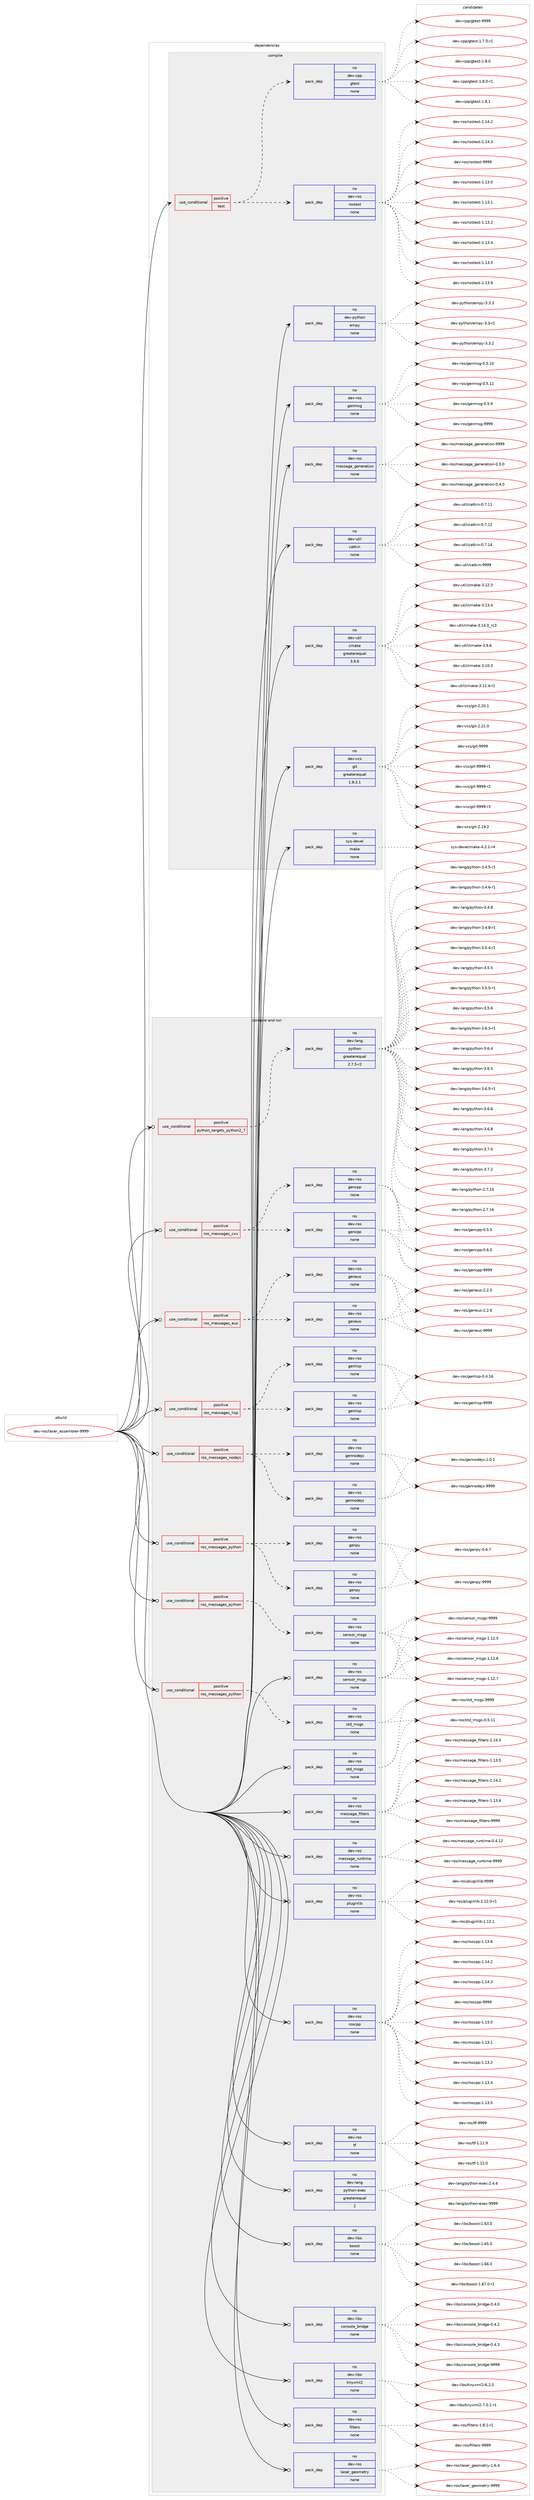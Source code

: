 digraph prolog {

# *************
# Graph options
# *************

newrank=true;
concentrate=true;
compound=true;
graph [rankdir=LR,fontname=Helvetica,fontsize=10,ranksep=1.5];#, ranksep=2.5, nodesep=0.2];
edge  [arrowhead=vee];
node  [fontname=Helvetica,fontsize=10];

# **********
# The ebuild
# **********

subgraph cluster_leftcol {
color=gray;
rank=same;
label=<<i>ebuild</i>>;
id [label="dev-ros/laser_assembler-9999", color=red, width=4, href="../dev-ros/laser_assembler-9999.svg"];
}

# ****************
# The dependencies
# ****************

subgraph cluster_midcol {
color=gray;
label=<<i>dependencies</i>>;
subgraph cluster_compile {
fillcolor="#eeeeee";
style=filled;
label=<<i>compile</i>>;
subgraph cond388869 {
dependency1458737 [label=<<TABLE BORDER="0" CELLBORDER="1" CELLSPACING="0" CELLPADDING="4"><TR><TD ROWSPAN="3" CELLPADDING="10">use_conditional</TD></TR><TR><TD>positive</TD></TR><TR><TD>test</TD></TR></TABLE>>, shape=none, color=red];
subgraph pack1046478 {
dependency1458738 [label=<<TABLE BORDER="0" CELLBORDER="1" CELLSPACING="0" CELLPADDING="4" WIDTH="220"><TR><TD ROWSPAN="6" CELLPADDING="30">pack_dep</TD></TR><TR><TD WIDTH="110">no</TD></TR><TR><TD>dev-ros</TD></TR><TR><TD>rostest</TD></TR><TR><TD>none</TD></TR><TR><TD></TD></TR></TABLE>>, shape=none, color=blue];
}
dependency1458737:e -> dependency1458738:w [weight=20,style="dashed",arrowhead="vee"];
subgraph pack1046479 {
dependency1458739 [label=<<TABLE BORDER="0" CELLBORDER="1" CELLSPACING="0" CELLPADDING="4" WIDTH="220"><TR><TD ROWSPAN="6" CELLPADDING="30">pack_dep</TD></TR><TR><TD WIDTH="110">no</TD></TR><TR><TD>dev-cpp</TD></TR><TR><TD>gtest</TD></TR><TR><TD>none</TD></TR><TR><TD></TD></TR></TABLE>>, shape=none, color=blue];
}
dependency1458737:e -> dependency1458739:w [weight=20,style="dashed",arrowhead="vee"];
}
id:e -> dependency1458737:w [weight=20,style="solid",arrowhead="vee"];
subgraph pack1046480 {
dependency1458740 [label=<<TABLE BORDER="0" CELLBORDER="1" CELLSPACING="0" CELLPADDING="4" WIDTH="220"><TR><TD ROWSPAN="6" CELLPADDING="30">pack_dep</TD></TR><TR><TD WIDTH="110">no</TD></TR><TR><TD>dev-python</TD></TR><TR><TD>empy</TD></TR><TR><TD>none</TD></TR><TR><TD></TD></TR></TABLE>>, shape=none, color=blue];
}
id:e -> dependency1458740:w [weight=20,style="solid",arrowhead="vee"];
subgraph pack1046481 {
dependency1458741 [label=<<TABLE BORDER="0" CELLBORDER="1" CELLSPACING="0" CELLPADDING="4" WIDTH="220"><TR><TD ROWSPAN="6" CELLPADDING="30">pack_dep</TD></TR><TR><TD WIDTH="110">no</TD></TR><TR><TD>dev-ros</TD></TR><TR><TD>genmsg</TD></TR><TR><TD>none</TD></TR><TR><TD></TD></TR></TABLE>>, shape=none, color=blue];
}
id:e -> dependency1458741:w [weight=20,style="solid",arrowhead="vee"];
subgraph pack1046482 {
dependency1458742 [label=<<TABLE BORDER="0" CELLBORDER="1" CELLSPACING="0" CELLPADDING="4" WIDTH="220"><TR><TD ROWSPAN="6" CELLPADDING="30">pack_dep</TD></TR><TR><TD WIDTH="110">no</TD></TR><TR><TD>dev-ros</TD></TR><TR><TD>message_generation</TD></TR><TR><TD>none</TD></TR><TR><TD></TD></TR></TABLE>>, shape=none, color=blue];
}
id:e -> dependency1458742:w [weight=20,style="solid",arrowhead="vee"];
subgraph pack1046483 {
dependency1458743 [label=<<TABLE BORDER="0" CELLBORDER="1" CELLSPACING="0" CELLPADDING="4" WIDTH="220"><TR><TD ROWSPAN="6" CELLPADDING="30">pack_dep</TD></TR><TR><TD WIDTH="110">no</TD></TR><TR><TD>dev-util</TD></TR><TR><TD>catkin</TD></TR><TR><TD>none</TD></TR><TR><TD></TD></TR></TABLE>>, shape=none, color=blue];
}
id:e -> dependency1458743:w [weight=20,style="solid",arrowhead="vee"];
subgraph pack1046484 {
dependency1458744 [label=<<TABLE BORDER="0" CELLBORDER="1" CELLSPACING="0" CELLPADDING="4" WIDTH="220"><TR><TD ROWSPAN="6" CELLPADDING="30">pack_dep</TD></TR><TR><TD WIDTH="110">no</TD></TR><TR><TD>dev-util</TD></TR><TR><TD>cmake</TD></TR><TR><TD>greaterequal</TD></TR><TR><TD>3.9.6</TD></TR></TABLE>>, shape=none, color=blue];
}
id:e -> dependency1458744:w [weight=20,style="solid",arrowhead="vee"];
subgraph pack1046485 {
dependency1458745 [label=<<TABLE BORDER="0" CELLBORDER="1" CELLSPACING="0" CELLPADDING="4" WIDTH="220"><TR><TD ROWSPAN="6" CELLPADDING="30">pack_dep</TD></TR><TR><TD WIDTH="110">no</TD></TR><TR><TD>dev-vcs</TD></TR><TR><TD>git</TD></TR><TR><TD>greaterequal</TD></TR><TR><TD>1.8.2.1</TD></TR></TABLE>>, shape=none, color=blue];
}
id:e -> dependency1458745:w [weight=20,style="solid",arrowhead="vee"];
subgraph pack1046486 {
dependency1458746 [label=<<TABLE BORDER="0" CELLBORDER="1" CELLSPACING="0" CELLPADDING="4" WIDTH="220"><TR><TD ROWSPAN="6" CELLPADDING="30">pack_dep</TD></TR><TR><TD WIDTH="110">no</TD></TR><TR><TD>sys-devel</TD></TR><TR><TD>make</TD></TR><TR><TD>none</TD></TR><TR><TD></TD></TR></TABLE>>, shape=none, color=blue];
}
id:e -> dependency1458746:w [weight=20,style="solid",arrowhead="vee"];
}
subgraph cluster_compileandrun {
fillcolor="#eeeeee";
style=filled;
label=<<i>compile and run</i>>;
subgraph cond388870 {
dependency1458747 [label=<<TABLE BORDER="0" CELLBORDER="1" CELLSPACING="0" CELLPADDING="4"><TR><TD ROWSPAN="3" CELLPADDING="10">use_conditional</TD></TR><TR><TD>positive</TD></TR><TR><TD>python_targets_python2_7</TD></TR></TABLE>>, shape=none, color=red];
subgraph pack1046487 {
dependency1458748 [label=<<TABLE BORDER="0" CELLBORDER="1" CELLSPACING="0" CELLPADDING="4" WIDTH="220"><TR><TD ROWSPAN="6" CELLPADDING="30">pack_dep</TD></TR><TR><TD WIDTH="110">no</TD></TR><TR><TD>dev-lang</TD></TR><TR><TD>python</TD></TR><TR><TD>greaterequal</TD></TR><TR><TD>2.7.5-r2</TD></TR></TABLE>>, shape=none, color=blue];
}
dependency1458747:e -> dependency1458748:w [weight=20,style="dashed",arrowhead="vee"];
}
id:e -> dependency1458747:w [weight=20,style="solid",arrowhead="odotvee"];
subgraph cond388871 {
dependency1458749 [label=<<TABLE BORDER="0" CELLBORDER="1" CELLSPACING="0" CELLPADDING="4"><TR><TD ROWSPAN="3" CELLPADDING="10">use_conditional</TD></TR><TR><TD>positive</TD></TR><TR><TD>ros_messages_cxx</TD></TR></TABLE>>, shape=none, color=red];
subgraph pack1046488 {
dependency1458750 [label=<<TABLE BORDER="0" CELLBORDER="1" CELLSPACING="0" CELLPADDING="4" WIDTH="220"><TR><TD ROWSPAN="6" CELLPADDING="30">pack_dep</TD></TR><TR><TD WIDTH="110">no</TD></TR><TR><TD>dev-ros</TD></TR><TR><TD>gencpp</TD></TR><TR><TD>none</TD></TR><TR><TD></TD></TR></TABLE>>, shape=none, color=blue];
}
dependency1458749:e -> dependency1458750:w [weight=20,style="dashed",arrowhead="vee"];
subgraph pack1046489 {
dependency1458751 [label=<<TABLE BORDER="0" CELLBORDER="1" CELLSPACING="0" CELLPADDING="4" WIDTH="220"><TR><TD ROWSPAN="6" CELLPADDING="30">pack_dep</TD></TR><TR><TD WIDTH="110">no</TD></TR><TR><TD>dev-ros</TD></TR><TR><TD>gencpp</TD></TR><TR><TD>none</TD></TR><TR><TD></TD></TR></TABLE>>, shape=none, color=blue];
}
dependency1458749:e -> dependency1458751:w [weight=20,style="dashed",arrowhead="vee"];
}
id:e -> dependency1458749:w [weight=20,style="solid",arrowhead="odotvee"];
subgraph cond388872 {
dependency1458752 [label=<<TABLE BORDER="0" CELLBORDER="1" CELLSPACING="0" CELLPADDING="4"><TR><TD ROWSPAN="3" CELLPADDING="10">use_conditional</TD></TR><TR><TD>positive</TD></TR><TR><TD>ros_messages_eus</TD></TR></TABLE>>, shape=none, color=red];
subgraph pack1046490 {
dependency1458753 [label=<<TABLE BORDER="0" CELLBORDER="1" CELLSPACING="0" CELLPADDING="4" WIDTH="220"><TR><TD ROWSPAN="6" CELLPADDING="30">pack_dep</TD></TR><TR><TD WIDTH="110">no</TD></TR><TR><TD>dev-ros</TD></TR><TR><TD>geneus</TD></TR><TR><TD>none</TD></TR><TR><TD></TD></TR></TABLE>>, shape=none, color=blue];
}
dependency1458752:e -> dependency1458753:w [weight=20,style="dashed",arrowhead="vee"];
subgraph pack1046491 {
dependency1458754 [label=<<TABLE BORDER="0" CELLBORDER="1" CELLSPACING="0" CELLPADDING="4" WIDTH="220"><TR><TD ROWSPAN="6" CELLPADDING="30">pack_dep</TD></TR><TR><TD WIDTH="110">no</TD></TR><TR><TD>dev-ros</TD></TR><TR><TD>geneus</TD></TR><TR><TD>none</TD></TR><TR><TD></TD></TR></TABLE>>, shape=none, color=blue];
}
dependency1458752:e -> dependency1458754:w [weight=20,style="dashed",arrowhead="vee"];
}
id:e -> dependency1458752:w [weight=20,style="solid",arrowhead="odotvee"];
subgraph cond388873 {
dependency1458755 [label=<<TABLE BORDER="0" CELLBORDER="1" CELLSPACING="0" CELLPADDING="4"><TR><TD ROWSPAN="3" CELLPADDING="10">use_conditional</TD></TR><TR><TD>positive</TD></TR><TR><TD>ros_messages_lisp</TD></TR></TABLE>>, shape=none, color=red];
subgraph pack1046492 {
dependency1458756 [label=<<TABLE BORDER="0" CELLBORDER="1" CELLSPACING="0" CELLPADDING="4" WIDTH="220"><TR><TD ROWSPAN="6" CELLPADDING="30">pack_dep</TD></TR><TR><TD WIDTH="110">no</TD></TR><TR><TD>dev-ros</TD></TR><TR><TD>genlisp</TD></TR><TR><TD>none</TD></TR><TR><TD></TD></TR></TABLE>>, shape=none, color=blue];
}
dependency1458755:e -> dependency1458756:w [weight=20,style="dashed",arrowhead="vee"];
subgraph pack1046493 {
dependency1458757 [label=<<TABLE BORDER="0" CELLBORDER="1" CELLSPACING="0" CELLPADDING="4" WIDTH="220"><TR><TD ROWSPAN="6" CELLPADDING="30">pack_dep</TD></TR><TR><TD WIDTH="110">no</TD></TR><TR><TD>dev-ros</TD></TR><TR><TD>genlisp</TD></TR><TR><TD>none</TD></TR><TR><TD></TD></TR></TABLE>>, shape=none, color=blue];
}
dependency1458755:e -> dependency1458757:w [weight=20,style="dashed",arrowhead="vee"];
}
id:e -> dependency1458755:w [weight=20,style="solid",arrowhead="odotvee"];
subgraph cond388874 {
dependency1458758 [label=<<TABLE BORDER="0" CELLBORDER="1" CELLSPACING="0" CELLPADDING="4"><TR><TD ROWSPAN="3" CELLPADDING="10">use_conditional</TD></TR><TR><TD>positive</TD></TR><TR><TD>ros_messages_nodejs</TD></TR></TABLE>>, shape=none, color=red];
subgraph pack1046494 {
dependency1458759 [label=<<TABLE BORDER="0" CELLBORDER="1" CELLSPACING="0" CELLPADDING="4" WIDTH="220"><TR><TD ROWSPAN="6" CELLPADDING="30">pack_dep</TD></TR><TR><TD WIDTH="110">no</TD></TR><TR><TD>dev-ros</TD></TR><TR><TD>gennodejs</TD></TR><TR><TD>none</TD></TR><TR><TD></TD></TR></TABLE>>, shape=none, color=blue];
}
dependency1458758:e -> dependency1458759:w [weight=20,style="dashed",arrowhead="vee"];
subgraph pack1046495 {
dependency1458760 [label=<<TABLE BORDER="0" CELLBORDER="1" CELLSPACING="0" CELLPADDING="4" WIDTH="220"><TR><TD ROWSPAN="6" CELLPADDING="30">pack_dep</TD></TR><TR><TD WIDTH="110">no</TD></TR><TR><TD>dev-ros</TD></TR><TR><TD>gennodejs</TD></TR><TR><TD>none</TD></TR><TR><TD></TD></TR></TABLE>>, shape=none, color=blue];
}
dependency1458758:e -> dependency1458760:w [weight=20,style="dashed",arrowhead="vee"];
}
id:e -> dependency1458758:w [weight=20,style="solid",arrowhead="odotvee"];
subgraph cond388875 {
dependency1458761 [label=<<TABLE BORDER="0" CELLBORDER="1" CELLSPACING="0" CELLPADDING="4"><TR><TD ROWSPAN="3" CELLPADDING="10">use_conditional</TD></TR><TR><TD>positive</TD></TR><TR><TD>ros_messages_python</TD></TR></TABLE>>, shape=none, color=red];
subgraph pack1046496 {
dependency1458762 [label=<<TABLE BORDER="0" CELLBORDER="1" CELLSPACING="0" CELLPADDING="4" WIDTH="220"><TR><TD ROWSPAN="6" CELLPADDING="30">pack_dep</TD></TR><TR><TD WIDTH="110">no</TD></TR><TR><TD>dev-ros</TD></TR><TR><TD>genpy</TD></TR><TR><TD>none</TD></TR><TR><TD></TD></TR></TABLE>>, shape=none, color=blue];
}
dependency1458761:e -> dependency1458762:w [weight=20,style="dashed",arrowhead="vee"];
subgraph pack1046497 {
dependency1458763 [label=<<TABLE BORDER="0" CELLBORDER="1" CELLSPACING="0" CELLPADDING="4" WIDTH="220"><TR><TD ROWSPAN="6" CELLPADDING="30">pack_dep</TD></TR><TR><TD WIDTH="110">no</TD></TR><TR><TD>dev-ros</TD></TR><TR><TD>genpy</TD></TR><TR><TD>none</TD></TR><TR><TD></TD></TR></TABLE>>, shape=none, color=blue];
}
dependency1458761:e -> dependency1458763:w [weight=20,style="dashed",arrowhead="vee"];
}
id:e -> dependency1458761:w [weight=20,style="solid",arrowhead="odotvee"];
subgraph cond388876 {
dependency1458764 [label=<<TABLE BORDER="0" CELLBORDER="1" CELLSPACING="0" CELLPADDING="4"><TR><TD ROWSPAN="3" CELLPADDING="10">use_conditional</TD></TR><TR><TD>positive</TD></TR><TR><TD>ros_messages_python</TD></TR></TABLE>>, shape=none, color=red];
subgraph pack1046498 {
dependency1458765 [label=<<TABLE BORDER="0" CELLBORDER="1" CELLSPACING="0" CELLPADDING="4" WIDTH="220"><TR><TD ROWSPAN="6" CELLPADDING="30">pack_dep</TD></TR><TR><TD WIDTH="110">no</TD></TR><TR><TD>dev-ros</TD></TR><TR><TD>sensor_msgs</TD></TR><TR><TD>none</TD></TR><TR><TD></TD></TR></TABLE>>, shape=none, color=blue];
}
dependency1458764:e -> dependency1458765:w [weight=20,style="dashed",arrowhead="vee"];
}
id:e -> dependency1458764:w [weight=20,style="solid",arrowhead="odotvee"];
subgraph cond388877 {
dependency1458766 [label=<<TABLE BORDER="0" CELLBORDER="1" CELLSPACING="0" CELLPADDING="4"><TR><TD ROWSPAN="3" CELLPADDING="10">use_conditional</TD></TR><TR><TD>positive</TD></TR><TR><TD>ros_messages_python</TD></TR></TABLE>>, shape=none, color=red];
subgraph pack1046499 {
dependency1458767 [label=<<TABLE BORDER="0" CELLBORDER="1" CELLSPACING="0" CELLPADDING="4" WIDTH="220"><TR><TD ROWSPAN="6" CELLPADDING="30">pack_dep</TD></TR><TR><TD WIDTH="110">no</TD></TR><TR><TD>dev-ros</TD></TR><TR><TD>std_msgs</TD></TR><TR><TD>none</TD></TR><TR><TD></TD></TR></TABLE>>, shape=none, color=blue];
}
dependency1458766:e -> dependency1458767:w [weight=20,style="dashed",arrowhead="vee"];
}
id:e -> dependency1458766:w [weight=20,style="solid",arrowhead="odotvee"];
subgraph pack1046500 {
dependency1458768 [label=<<TABLE BORDER="0" CELLBORDER="1" CELLSPACING="0" CELLPADDING="4" WIDTH="220"><TR><TD ROWSPAN="6" CELLPADDING="30">pack_dep</TD></TR><TR><TD WIDTH="110">no</TD></TR><TR><TD>dev-lang</TD></TR><TR><TD>python-exec</TD></TR><TR><TD>greaterequal</TD></TR><TR><TD>2</TD></TR></TABLE>>, shape=none, color=blue];
}
id:e -> dependency1458768:w [weight=20,style="solid",arrowhead="odotvee"];
subgraph pack1046501 {
dependency1458769 [label=<<TABLE BORDER="0" CELLBORDER="1" CELLSPACING="0" CELLPADDING="4" WIDTH="220"><TR><TD ROWSPAN="6" CELLPADDING="30">pack_dep</TD></TR><TR><TD WIDTH="110">no</TD></TR><TR><TD>dev-libs</TD></TR><TR><TD>boost</TD></TR><TR><TD>none</TD></TR><TR><TD></TD></TR></TABLE>>, shape=none, color=blue];
}
id:e -> dependency1458769:w [weight=20,style="solid",arrowhead="odotvee"];
subgraph pack1046502 {
dependency1458770 [label=<<TABLE BORDER="0" CELLBORDER="1" CELLSPACING="0" CELLPADDING="4" WIDTH="220"><TR><TD ROWSPAN="6" CELLPADDING="30">pack_dep</TD></TR><TR><TD WIDTH="110">no</TD></TR><TR><TD>dev-libs</TD></TR><TR><TD>console_bridge</TD></TR><TR><TD>none</TD></TR><TR><TD></TD></TR></TABLE>>, shape=none, color=blue];
}
id:e -> dependency1458770:w [weight=20,style="solid",arrowhead="odotvee"];
subgraph pack1046503 {
dependency1458771 [label=<<TABLE BORDER="0" CELLBORDER="1" CELLSPACING="0" CELLPADDING="4" WIDTH="220"><TR><TD ROWSPAN="6" CELLPADDING="30">pack_dep</TD></TR><TR><TD WIDTH="110">no</TD></TR><TR><TD>dev-libs</TD></TR><TR><TD>tinyxml2</TD></TR><TR><TD>none</TD></TR><TR><TD></TD></TR></TABLE>>, shape=none, color=blue];
}
id:e -> dependency1458771:w [weight=20,style="solid",arrowhead="odotvee"];
subgraph pack1046504 {
dependency1458772 [label=<<TABLE BORDER="0" CELLBORDER="1" CELLSPACING="0" CELLPADDING="4" WIDTH="220"><TR><TD ROWSPAN="6" CELLPADDING="30">pack_dep</TD></TR><TR><TD WIDTH="110">no</TD></TR><TR><TD>dev-ros</TD></TR><TR><TD>filters</TD></TR><TR><TD>none</TD></TR><TR><TD></TD></TR></TABLE>>, shape=none, color=blue];
}
id:e -> dependency1458772:w [weight=20,style="solid",arrowhead="odotvee"];
subgraph pack1046505 {
dependency1458773 [label=<<TABLE BORDER="0" CELLBORDER="1" CELLSPACING="0" CELLPADDING="4" WIDTH="220"><TR><TD ROWSPAN="6" CELLPADDING="30">pack_dep</TD></TR><TR><TD WIDTH="110">no</TD></TR><TR><TD>dev-ros</TD></TR><TR><TD>laser_geometry</TD></TR><TR><TD>none</TD></TR><TR><TD></TD></TR></TABLE>>, shape=none, color=blue];
}
id:e -> dependency1458773:w [weight=20,style="solid",arrowhead="odotvee"];
subgraph pack1046506 {
dependency1458774 [label=<<TABLE BORDER="0" CELLBORDER="1" CELLSPACING="0" CELLPADDING="4" WIDTH="220"><TR><TD ROWSPAN="6" CELLPADDING="30">pack_dep</TD></TR><TR><TD WIDTH="110">no</TD></TR><TR><TD>dev-ros</TD></TR><TR><TD>message_filters</TD></TR><TR><TD>none</TD></TR><TR><TD></TD></TR></TABLE>>, shape=none, color=blue];
}
id:e -> dependency1458774:w [weight=20,style="solid",arrowhead="odotvee"];
subgraph pack1046507 {
dependency1458775 [label=<<TABLE BORDER="0" CELLBORDER="1" CELLSPACING="0" CELLPADDING="4" WIDTH="220"><TR><TD ROWSPAN="6" CELLPADDING="30">pack_dep</TD></TR><TR><TD WIDTH="110">no</TD></TR><TR><TD>dev-ros</TD></TR><TR><TD>message_runtime</TD></TR><TR><TD>none</TD></TR><TR><TD></TD></TR></TABLE>>, shape=none, color=blue];
}
id:e -> dependency1458775:w [weight=20,style="solid",arrowhead="odotvee"];
subgraph pack1046508 {
dependency1458776 [label=<<TABLE BORDER="0" CELLBORDER="1" CELLSPACING="0" CELLPADDING="4" WIDTH="220"><TR><TD ROWSPAN="6" CELLPADDING="30">pack_dep</TD></TR><TR><TD WIDTH="110">no</TD></TR><TR><TD>dev-ros</TD></TR><TR><TD>pluginlib</TD></TR><TR><TD>none</TD></TR><TR><TD></TD></TR></TABLE>>, shape=none, color=blue];
}
id:e -> dependency1458776:w [weight=20,style="solid",arrowhead="odotvee"];
subgraph pack1046509 {
dependency1458777 [label=<<TABLE BORDER="0" CELLBORDER="1" CELLSPACING="0" CELLPADDING="4" WIDTH="220"><TR><TD ROWSPAN="6" CELLPADDING="30">pack_dep</TD></TR><TR><TD WIDTH="110">no</TD></TR><TR><TD>dev-ros</TD></TR><TR><TD>roscpp</TD></TR><TR><TD>none</TD></TR><TR><TD></TD></TR></TABLE>>, shape=none, color=blue];
}
id:e -> dependency1458777:w [weight=20,style="solid",arrowhead="odotvee"];
subgraph pack1046510 {
dependency1458778 [label=<<TABLE BORDER="0" CELLBORDER="1" CELLSPACING="0" CELLPADDING="4" WIDTH="220"><TR><TD ROWSPAN="6" CELLPADDING="30">pack_dep</TD></TR><TR><TD WIDTH="110">no</TD></TR><TR><TD>dev-ros</TD></TR><TR><TD>sensor_msgs</TD></TR><TR><TD>none</TD></TR><TR><TD></TD></TR></TABLE>>, shape=none, color=blue];
}
id:e -> dependency1458778:w [weight=20,style="solid",arrowhead="odotvee"];
subgraph pack1046511 {
dependency1458779 [label=<<TABLE BORDER="0" CELLBORDER="1" CELLSPACING="0" CELLPADDING="4" WIDTH="220"><TR><TD ROWSPAN="6" CELLPADDING="30">pack_dep</TD></TR><TR><TD WIDTH="110">no</TD></TR><TR><TD>dev-ros</TD></TR><TR><TD>std_msgs</TD></TR><TR><TD>none</TD></TR><TR><TD></TD></TR></TABLE>>, shape=none, color=blue];
}
id:e -> dependency1458779:w [weight=20,style="solid",arrowhead="odotvee"];
subgraph pack1046512 {
dependency1458780 [label=<<TABLE BORDER="0" CELLBORDER="1" CELLSPACING="0" CELLPADDING="4" WIDTH="220"><TR><TD ROWSPAN="6" CELLPADDING="30">pack_dep</TD></TR><TR><TD WIDTH="110">no</TD></TR><TR><TD>dev-ros</TD></TR><TR><TD>tf</TD></TR><TR><TD>none</TD></TR><TR><TD></TD></TR></TABLE>>, shape=none, color=blue];
}
id:e -> dependency1458780:w [weight=20,style="solid",arrowhead="odotvee"];
}
subgraph cluster_run {
fillcolor="#eeeeee";
style=filled;
label=<<i>run</i>>;
}
}

# **************
# The candidates
# **************

subgraph cluster_choices {
rank=same;
color=gray;
label=<<i>candidates</i>>;

subgraph choice1046478 {
color=black;
nodesep=1;
choice100101118451141111154711411111511610111511645494649514648 [label="dev-ros/rostest-1.13.0", color=red, width=4,href="../dev-ros/rostest-1.13.0.svg"];
choice100101118451141111154711411111511610111511645494649514649 [label="dev-ros/rostest-1.13.1", color=red, width=4,href="../dev-ros/rostest-1.13.1.svg"];
choice100101118451141111154711411111511610111511645494649514650 [label="dev-ros/rostest-1.13.2", color=red, width=4,href="../dev-ros/rostest-1.13.2.svg"];
choice100101118451141111154711411111511610111511645494649514652 [label="dev-ros/rostest-1.13.4", color=red, width=4,href="../dev-ros/rostest-1.13.4.svg"];
choice100101118451141111154711411111511610111511645494649514653 [label="dev-ros/rostest-1.13.5", color=red, width=4,href="../dev-ros/rostest-1.13.5.svg"];
choice100101118451141111154711411111511610111511645494649514654 [label="dev-ros/rostest-1.13.6", color=red, width=4,href="../dev-ros/rostest-1.13.6.svg"];
choice100101118451141111154711411111511610111511645494649524650 [label="dev-ros/rostest-1.14.2", color=red, width=4,href="../dev-ros/rostest-1.14.2.svg"];
choice100101118451141111154711411111511610111511645494649524651 [label="dev-ros/rostest-1.14.3", color=red, width=4,href="../dev-ros/rostest-1.14.3.svg"];
choice10010111845114111115471141111151161011151164557575757 [label="dev-ros/rostest-9999", color=red, width=4,href="../dev-ros/rostest-9999.svg"];
dependency1458738:e -> choice100101118451141111154711411111511610111511645494649514648:w [style=dotted,weight="100"];
dependency1458738:e -> choice100101118451141111154711411111511610111511645494649514649:w [style=dotted,weight="100"];
dependency1458738:e -> choice100101118451141111154711411111511610111511645494649514650:w [style=dotted,weight="100"];
dependency1458738:e -> choice100101118451141111154711411111511610111511645494649514652:w [style=dotted,weight="100"];
dependency1458738:e -> choice100101118451141111154711411111511610111511645494649514653:w [style=dotted,weight="100"];
dependency1458738:e -> choice100101118451141111154711411111511610111511645494649514654:w [style=dotted,weight="100"];
dependency1458738:e -> choice100101118451141111154711411111511610111511645494649524650:w [style=dotted,weight="100"];
dependency1458738:e -> choice100101118451141111154711411111511610111511645494649524651:w [style=dotted,weight="100"];
dependency1458738:e -> choice10010111845114111115471141111151161011151164557575757:w [style=dotted,weight="100"];
}
subgraph choice1046479 {
color=black;
nodesep=1;
choice1001011184599112112471031161011151164549465546484511449 [label="dev-cpp/gtest-1.7.0-r1", color=red, width=4,href="../dev-cpp/gtest-1.7.0-r1.svg"];
choice100101118459911211247103116101115116454946564648 [label="dev-cpp/gtest-1.8.0", color=red, width=4,href="../dev-cpp/gtest-1.8.0.svg"];
choice1001011184599112112471031161011151164549465646484511449 [label="dev-cpp/gtest-1.8.0-r1", color=red, width=4,href="../dev-cpp/gtest-1.8.0-r1.svg"];
choice100101118459911211247103116101115116454946564649 [label="dev-cpp/gtest-1.8.1", color=red, width=4,href="../dev-cpp/gtest-1.8.1.svg"];
choice1001011184599112112471031161011151164557575757 [label="dev-cpp/gtest-9999", color=red, width=4,href="../dev-cpp/gtest-9999.svg"];
dependency1458739:e -> choice1001011184599112112471031161011151164549465546484511449:w [style=dotted,weight="100"];
dependency1458739:e -> choice100101118459911211247103116101115116454946564648:w [style=dotted,weight="100"];
dependency1458739:e -> choice1001011184599112112471031161011151164549465646484511449:w [style=dotted,weight="100"];
dependency1458739:e -> choice100101118459911211247103116101115116454946564649:w [style=dotted,weight="100"];
dependency1458739:e -> choice1001011184599112112471031161011151164557575757:w [style=dotted,weight="100"];
}
subgraph choice1046480 {
color=black;
nodesep=1;
choice1001011184511212111610411111047101109112121455146514511449 [label="dev-python/empy-3.3-r1", color=red, width=4,href="../dev-python/empy-3.3-r1.svg"];
choice1001011184511212111610411111047101109112121455146514650 [label="dev-python/empy-3.3.2", color=red, width=4,href="../dev-python/empy-3.3.2.svg"];
choice1001011184511212111610411111047101109112121455146514651 [label="dev-python/empy-3.3.3", color=red, width=4,href="../dev-python/empy-3.3.3.svg"];
dependency1458740:e -> choice1001011184511212111610411111047101109112121455146514511449:w [style=dotted,weight="100"];
dependency1458740:e -> choice1001011184511212111610411111047101109112121455146514650:w [style=dotted,weight="100"];
dependency1458740:e -> choice1001011184511212111610411111047101109112121455146514651:w [style=dotted,weight="100"];
}
subgraph choice1046481 {
color=black;
nodesep=1;
choice100101118451141111154710310111010911510345484653464948 [label="dev-ros/genmsg-0.5.10", color=red, width=4,href="../dev-ros/genmsg-0.5.10.svg"];
choice100101118451141111154710310111010911510345484653464949 [label="dev-ros/genmsg-0.5.11", color=red, width=4,href="../dev-ros/genmsg-0.5.11.svg"];
choice1001011184511411111547103101110109115103454846534657 [label="dev-ros/genmsg-0.5.9", color=red, width=4,href="../dev-ros/genmsg-0.5.9.svg"];
choice10010111845114111115471031011101091151034557575757 [label="dev-ros/genmsg-9999", color=red, width=4,href="../dev-ros/genmsg-9999.svg"];
dependency1458741:e -> choice100101118451141111154710310111010911510345484653464948:w [style=dotted,weight="100"];
dependency1458741:e -> choice100101118451141111154710310111010911510345484653464949:w [style=dotted,weight="100"];
dependency1458741:e -> choice1001011184511411111547103101110109115103454846534657:w [style=dotted,weight="100"];
dependency1458741:e -> choice10010111845114111115471031011101091151034557575757:w [style=dotted,weight="100"];
}
subgraph choice1046482 {
color=black;
nodesep=1;
choice1001011184511411111547109101115115971031019510310111010111497116105111110454846514648 [label="dev-ros/message_generation-0.3.0", color=red, width=4,href="../dev-ros/message_generation-0.3.0.svg"];
choice1001011184511411111547109101115115971031019510310111010111497116105111110454846524648 [label="dev-ros/message_generation-0.4.0", color=red, width=4,href="../dev-ros/message_generation-0.4.0.svg"];
choice10010111845114111115471091011151159710310195103101110101114971161051111104557575757 [label="dev-ros/message_generation-9999", color=red, width=4,href="../dev-ros/message_generation-9999.svg"];
dependency1458742:e -> choice1001011184511411111547109101115115971031019510310111010111497116105111110454846514648:w [style=dotted,weight="100"];
dependency1458742:e -> choice1001011184511411111547109101115115971031019510310111010111497116105111110454846524648:w [style=dotted,weight="100"];
dependency1458742:e -> choice10010111845114111115471091011151159710310195103101110101114971161051111104557575757:w [style=dotted,weight="100"];
}
subgraph choice1046483 {
color=black;
nodesep=1;
choice1001011184511711610510847999711610710511045484655464949 [label="dev-util/catkin-0.7.11", color=red, width=4,href="../dev-util/catkin-0.7.11.svg"];
choice1001011184511711610510847999711610710511045484655464950 [label="dev-util/catkin-0.7.12", color=red, width=4,href="../dev-util/catkin-0.7.12.svg"];
choice1001011184511711610510847999711610710511045484655464952 [label="dev-util/catkin-0.7.14", color=red, width=4,href="../dev-util/catkin-0.7.14.svg"];
choice100101118451171161051084799971161071051104557575757 [label="dev-util/catkin-9999", color=red, width=4,href="../dev-util/catkin-9999.svg"];
dependency1458743:e -> choice1001011184511711610510847999711610710511045484655464949:w [style=dotted,weight="100"];
dependency1458743:e -> choice1001011184511711610510847999711610710511045484655464950:w [style=dotted,weight="100"];
dependency1458743:e -> choice1001011184511711610510847999711610710511045484655464952:w [style=dotted,weight="100"];
dependency1458743:e -> choice100101118451171161051084799971161071051104557575757:w [style=dotted,weight="100"];
}
subgraph choice1046484 {
color=black;
nodesep=1;
choice1001011184511711610510847991099710710145514649484651 [label="dev-util/cmake-3.10.3", color=red, width=4,href="../dev-util/cmake-3.10.3.svg"];
choice10010111845117116105108479910997107101455146494946524511449 [label="dev-util/cmake-3.11.4-r1", color=red, width=4,href="../dev-util/cmake-3.11.4-r1.svg"];
choice1001011184511711610510847991099710710145514649504651 [label="dev-util/cmake-3.12.3", color=red, width=4,href="../dev-util/cmake-3.12.3.svg"];
choice1001011184511711610510847991099710710145514649514652 [label="dev-util/cmake-3.13.4", color=red, width=4,href="../dev-util/cmake-3.13.4.svg"];
choice1001011184511711610510847991099710710145514649524648951149951 [label="dev-util/cmake-3.14.0_rc3", color=red, width=4,href="../dev-util/cmake-3.14.0_rc3.svg"];
choice10010111845117116105108479910997107101455146574654 [label="dev-util/cmake-3.9.6", color=red, width=4,href="../dev-util/cmake-3.9.6.svg"];
dependency1458744:e -> choice1001011184511711610510847991099710710145514649484651:w [style=dotted,weight="100"];
dependency1458744:e -> choice10010111845117116105108479910997107101455146494946524511449:w [style=dotted,weight="100"];
dependency1458744:e -> choice1001011184511711610510847991099710710145514649504651:w [style=dotted,weight="100"];
dependency1458744:e -> choice1001011184511711610510847991099710710145514649514652:w [style=dotted,weight="100"];
dependency1458744:e -> choice1001011184511711610510847991099710710145514649524648951149951:w [style=dotted,weight="100"];
dependency1458744:e -> choice10010111845117116105108479910997107101455146574654:w [style=dotted,weight="100"];
}
subgraph choice1046485 {
color=black;
nodesep=1;
choice10010111845118991154710310511645504649574650 [label="dev-vcs/git-2.19.2", color=red, width=4,href="../dev-vcs/git-2.19.2.svg"];
choice10010111845118991154710310511645504650484649 [label="dev-vcs/git-2.20.1", color=red, width=4,href="../dev-vcs/git-2.20.1.svg"];
choice10010111845118991154710310511645504650494648 [label="dev-vcs/git-2.21.0", color=red, width=4,href="../dev-vcs/git-2.21.0.svg"];
choice1001011184511899115471031051164557575757 [label="dev-vcs/git-9999", color=red, width=4,href="../dev-vcs/git-9999.svg"];
choice10010111845118991154710310511645575757574511449 [label="dev-vcs/git-9999-r1", color=red, width=4,href="../dev-vcs/git-9999-r1.svg"];
choice10010111845118991154710310511645575757574511450 [label="dev-vcs/git-9999-r2", color=red, width=4,href="../dev-vcs/git-9999-r2.svg"];
choice10010111845118991154710310511645575757574511451 [label="dev-vcs/git-9999-r3", color=red, width=4,href="../dev-vcs/git-9999-r3.svg"];
dependency1458745:e -> choice10010111845118991154710310511645504649574650:w [style=dotted,weight="100"];
dependency1458745:e -> choice10010111845118991154710310511645504650484649:w [style=dotted,weight="100"];
dependency1458745:e -> choice10010111845118991154710310511645504650494648:w [style=dotted,weight="100"];
dependency1458745:e -> choice1001011184511899115471031051164557575757:w [style=dotted,weight="100"];
dependency1458745:e -> choice10010111845118991154710310511645575757574511449:w [style=dotted,weight="100"];
dependency1458745:e -> choice10010111845118991154710310511645575757574511450:w [style=dotted,weight="100"];
dependency1458745:e -> choice10010111845118991154710310511645575757574511451:w [style=dotted,weight="100"];
}
subgraph choice1046486 {
color=black;
nodesep=1;
choice1151211154510010111810110847109971071014552465046494511452 [label="sys-devel/make-4.2.1-r4", color=red, width=4,href="../sys-devel/make-4.2.1-r4.svg"];
dependency1458746:e -> choice1151211154510010111810110847109971071014552465046494511452:w [style=dotted,weight="100"];
}
subgraph choice1046487 {
color=black;
nodesep=1;
choice10010111845108971101034711212111610411111045504655464953 [label="dev-lang/python-2.7.15", color=red, width=4,href="../dev-lang/python-2.7.15.svg"];
choice10010111845108971101034711212111610411111045504655464954 [label="dev-lang/python-2.7.16", color=red, width=4,href="../dev-lang/python-2.7.16.svg"];
choice1001011184510897110103471121211161041111104551465246534511449 [label="dev-lang/python-3.4.5-r1", color=red, width=4,href="../dev-lang/python-3.4.5-r1.svg"];
choice1001011184510897110103471121211161041111104551465246544511449 [label="dev-lang/python-3.4.6-r1", color=red, width=4,href="../dev-lang/python-3.4.6-r1.svg"];
choice100101118451089711010347112121116104111110455146524656 [label="dev-lang/python-3.4.8", color=red, width=4,href="../dev-lang/python-3.4.8.svg"];
choice1001011184510897110103471121211161041111104551465246564511449 [label="dev-lang/python-3.4.8-r1", color=red, width=4,href="../dev-lang/python-3.4.8-r1.svg"];
choice1001011184510897110103471121211161041111104551465346524511449 [label="dev-lang/python-3.5.4-r1", color=red, width=4,href="../dev-lang/python-3.5.4-r1.svg"];
choice100101118451089711010347112121116104111110455146534653 [label="dev-lang/python-3.5.5", color=red, width=4,href="../dev-lang/python-3.5.5.svg"];
choice1001011184510897110103471121211161041111104551465346534511449 [label="dev-lang/python-3.5.5-r1", color=red, width=4,href="../dev-lang/python-3.5.5-r1.svg"];
choice100101118451089711010347112121116104111110455146534654 [label="dev-lang/python-3.5.6", color=red, width=4,href="../dev-lang/python-3.5.6.svg"];
choice1001011184510897110103471121211161041111104551465446514511449 [label="dev-lang/python-3.6.3-r1", color=red, width=4,href="../dev-lang/python-3.6.3-r1.svg"];
choice100101118451089711010347112121116104111110455146544652 [label="dev-lang/python-3.6.4", color=red, width=4,href="../dev-lang/python-3.6.4.svg"];
choice100101118451089711010347112121116104111110455146544653 [label="dev-lang/python-3.6.5", color=red, width=4,href="../dev-lang/python-3.6.5.svg"];
choice1001011184510897110103471121211161041111104551465446534511449 [label="dev-lang/python-3.6.5-r1", color=red, width=4,href="../dev-lang/python-3.6.5-r1.svg"];
choice100101118451089711010347112121116104111110455146544654 [label="dev-lang/python-3.6.6", color=red, width=4,href="../dev-lang/python-3.6.6.svg"];
choice100101118451089711010347112121116104111110455146544656 [label="dev-lang/python-3.6.8", color=red, width=4,href="../dev-lang/python-3.6.8.svg"];
choice100101118451089711010347112121116104111110455146554648 [label="dev-lang/python-3.7.0", color=red, width=4,href="../dev-lang/python-3.7.0.svg"];
choice100101118451089711010347112121116104111110455146554650 [label="dev-lang/python-3.7.2", color=red, width=4,href="../dev-lang/python-3.7.2.svg"];
dependency1458748:e -> choice10010111845108971101034711212111610411111045504655464953:w [style=dotted,weight="100"];
dependency1458748:e -> choice10010111845108971101034711212111610411111045504655464954:w [style=dotted,weight="100"];
dependency1458748:e -> choice1001011184510897110103471121211161041111104551465246534511449:w [style=dotted,weight="100"];
dependency1458748:e -> choice1001011184510897110103471121211161041111104551465246544511449:w [style=dotted,weight="100"];
dependency1458748:e -> choice100101118451089711010347112121116104111110455146524656:w [style=dotted,weight="100"];
dependency1458748:e -> choice1001011184510897110103471121211161041111104551465246564511449:w [style=dotted,weight="100"];
dependency1458748:e -> choice1001011184510897110103471121211161041111104551465346524511449:w [style=dotted,weight="100"];
dependency1458748:e -> choice100101118451089711010347112121116104111110455146534653:w [style=dotted,weight="100"];
dependency1458748:e -> choice1001011184510897110103471121211161041111104551465346534511449:w [style=dotted,weight="100"];
dependency1458748:e -> choice100101118451089711010347112121116104111110455146534654:w [style=dotted,weight="100"];
dependency1458748:e -> choice1001011184510897110103471121211161041111104551465446514511449:w [style=dotted,weight="100"];
dependency1458748:e -> choice100101118451089711010347112121116104111110455146544652:w [style=dotted,weight="100"];
dependency1458748:e -> choice100101118451089711010347112121116104111110455146544653:w [style=dotted,weight="100"];
dependency1458748:e -> choice1001011184510897110103471121211161041111104551465446534511449:w [style=dotted,weight="100"];
dependency1458748:e -> choice100101118451089711010347112121116104111110455146544654:w [style=dotted,weight="100"];
dependency1458748:e -> choice100101118451089711010347112121116104111110455146544656:w [style=dotted,weight="100"];
dependency1458748:e -> choice100101118451089711010347112121116104111110455146554648:w [style=dotted,weight="100"];
dependency1458748:e -> choice100101118451089711010347112121116104111110455146554650:w [style=dotted,weight="100"];
}
subgraph choice1046488 {
color=black;
nodesep=1;
choice100101118451141111154710310111099112112454846534653 [label="dev-ros/gencpp-0.5.5", color=red, width=4,href="../dev-ros/gencpp-0.5.5.svg"];
choice100101118451141111154710310111099112112454846544648 [label="dev-ros/gencpp-0.6.0", color=red, width=4,href="../dev-ros/gencpp-0.6.0.svg"];
choice1001011184511411111547103101110991121124557575757 [label="dev-ros/gencpp-9999", color=red, width=4,href="../dev-ros/gencpp-9999.svg"];
dependency1458750:e -> choice100101118451141111154710310111099112112454846534653:w [style=dotted,weight="100"];
dependency1458750:e -> choice100101118451141111154710310111099112112454846544648:w [style=dotted,weight="100"];
dependency1458750:e -> choice1001011184511411111547103101110991121124557575757:w [style=dotted,weight="100"];
}
subgraph choice1046489 {
color=black;
nodesep=1;
choice100101118451141111154710310111099112112454846534653 [label="dev-ros/gencpp-0.5.5", color=red, width=4,href="../dev-ros/gencpp-0.5.5.svg"];
choice100101118451141111154710310111099112112454846544648 [label="dev-ros/gencpp-0.6.0", color=red, width=4,href="../dev-ros/gencpp-0.6.0.svg"];
choice1001011184511411111547103101110991121124557575757 [label="dev-ros/gencpp-9999", color=red, width=4,href="../dev-ros/gencpp-9999.svg"];
dependency1458751:e -> choice100101118451141111154710310111099112112454846534653:w [style=dotted,weight="100"];
dependency1458751:e -> choice100101118451141111154710310111099112112454846544648:w [style=dotted,weight="100"];
dependency1458751:e -> choice1001011184511411111547103101110991121124557575757:w [style=dotted,weight="100"];
}
subgraph choice1046490 {
color=black;
nodesep=1;
choice1001011184511411111547103101110101117115455046504653 [label="dev-ros/geneus-2.2.5", color=red, width=4,href="../dev-ros/geneus-2.2.5.svg"];
choice1001011184511411111547103101110101117115455046504654 [label="dev-ros/geneus-2.2.6", color=red, width=4,href="../dev-ros/geneus-2.2.6.svg"];
choice10010111845114111115471031011101011171154557575757 [label="dev-ros/geneus-9999", color=red, width=4,href="../dev-ros/geneus-9999.svg"];
dependency1458753:e -> choice1001011184511411111547103101110101117115455046504653:w [style=dotted,weight="100"];
dependency1458753:e -> choice1001011184511411111547103101110101117115455046504654:w [style=dotted,weight="100"];
dependency1458753:e -> choice10010111845114111115471031011101011171154557575757:w [style=dotted,weight="100"];
}
subgraph choice1046491 {
color=black;
nodesep=1;
choice1001011184511411111547103101110101117115455046504653 [label="dev-ros/geneus-2.2.5", color=red, width=4,href="../dev-ros/geneus-2.2.5.svg"];
choice1001011184511411111547103101110101117115455046504654 [label="dev-ros/geneus-2.2.6", color=red, width=4,href="../dev-ros/geneus-2.2.6.svg"];
choice10010111845114111115471031011101011171154557575757 [label="dev-ros/geneus-9999", color=red, width=4,href="../dev-ros/geneus-9999.svg"];
dependency1458754:e -> choice1001011184511411111547103101110101117115455046504653:w [style=dotted,weight="100"];
dependency1458754:e -> choice1001011184511411111547103101110101117115455046504654:w [style=dotted,weight="100"];
dependency1458754:e -> choice10010111845114111115471031011101011171154557575757:w [style=dotted,weight="100"];
}
subgraph choice1046492 {
color=black;
nodesep=1;
choice100101118451141111154710310111010810511511245484652464954 [label="dev-ros/genlisp-0.4.16", color=red, width=4,href="../dev-ros/genlisp-0.4.16.svg"];
choice10010111845114111115471031011101081051151124557575757 [label="dev-ros/genlisp-9999", color=red, width=4,href="../dev-ros/genlisp-9999.svg"];
dependency1458756:e -> choice100101118451141111154710310111010810511511245484652464954:w [style=dotted,weight="100"];
dependency1458756:e -> choice10010111845114111115471031011101081051151124557575757:w [style=dotted,weight="100"];
}
subgraph choice1046493 {
color=black;
nodesep=1;
choice100101118451141111154710310111010810511511245484652464954 [label="dev-ros/genlisp-0.4.16", color=red, width=4,href="../dev-ros/genlisp-0.4.16.svg"];
choice10010111845114111115471031011101081051151124557575757 [label="dev-ros/genlisp-9999", color=red, width=4,href="../dev-ros/genlisp-9999.svg"];
dependency1458757:e -> choice100101118451141111154710310111010810511511245484652464954:w [style=dotted,weight="100"];
dependency1458757:e -> choice10010111845114111115471031011101081051151124557575757:w [style=dotted,weight="100"];
}
subgraph choice1046494 {
color=black;
nodesep=1;
choice1001011184511411111547103101110110111100101106115455046484649 [label="dev-ros/gennodejs-2.0.1", color=red, width=4,href="../dev-ros/gennodejs-2.0.1.svg"];
choice10010111845114111115471031011101101111001011061154557575757 [label="dev-ros/gennodejs-9999", color=red, width=4,href="../dev-ros/gennodejs-9999.svg"];
dependency1458759:e -> choice1001011184511411111547103101110110111100101106115455046484649:w [style=dotted,weight="100"];
dependency1458759:e -> choice10010111845114111115471031011101101111001011061154557575757:w [style=dotted,weight="100"];
}
subgraph choice1046495 {
color=black;
nodesep=1;
choice1001011184511411111547103101110110111100101106115455046484649 [label="dev-ros/gennodejs-2.0.1", color=red, width=4,href="../dev-ros/gennodejs-2.0.1.svg"];
choice10010111845114111115471031011101101111001011061154557575757 [label="dev-ros/gennodejs-9999", color=red, width=4,href="../dev-ros/gennodejs-9999.svg"];
dependency1458760:e -> choice1001011184511411111547103101110110111100101106115455046484649:w [style=dotted,weight="100"];
dependency1458760:e -> choice10010111845114111115471031011101101111001011061154557575757:w [style=dotted,weight="100"];
}
subgraph choice1046496 {
color=black;
nodesep=1;
choice1001011184511411111547103101110112121454846544655 [label="dev-ros/genpy-0.6.7", color=red, width=4,href="../dev-ros/genpy-0.6.7.svg"];
choice10010111845114111115471031011101121214557575757 [label="dev-ros/genpy-9999", color=red, width=4,href="../dev-ros/genpy-9999.svg"];
dependency1458762:e -> choice1001011184511411111547103101110112121454846544655:w [style=dotted,weight="100"];
dependency1458762:e -> choice10010111845114111115471031011101121214557575757:w [style=dotted,weight="100"];
}
subgraph choice1046497 {
color=black;
nodesep=1;
choice1001011184511411111547103101110112121454846544655 [label="dev-ros/genpy-0.6.7", color=red, width=4,href="../dev-ros/genpy-0.6.7.svg"];
choice10010111845114111115471031011101121214557575757 [label="dev-ros/genpy-9999", color=red, width=4,href="../dev-ros/genpy-9999.svg"];
dependency1458763:e -> choice1001011184511411111547103101110112121454846544655:w [style=dotted,weight="100"];
dependency1458763:e -> choice10010111845114111115471031011101121214557575757:w [style=dotted,weight="100"];
}
subgraph choice1046498 {
color=black;
nodesep=1;
choice10010111845114111115471151011101151111149510911510311545494649504653 [label="dev-ros/sensor_msgs-1.12.5", color=red, width=4,href="../dev-ros/sensor_msgs-1.12.5.svg"];
choice10010111845114111115471151011101151111149510911510311545494649504654 [label="dev-ros/sensor_msgs-1.12.6", color=red, width=4,href="../dev-ros/sensor_msgs-1.12.6.svg"];
choice10010111845114111115471151011101151111149510911510311545494649504655 [label="dev-ros/sensor_msgs-1.12.7", color=red, width=4,href="../dev-ros/sensor_msgs-1.12.7.svg"];
choice1001011184511411111547115101110115111114951091151031154557575757 [label="dev-ros/sensor_msgs-9999", color=red, width=4,href="../dev-ros/sensor_msgs-9999.svg"];
dependency1458765:e -> choice10010111845114111115471151011101151111149510911510311545494649504653:w [style=dotted,weight="100"];
dependency1458765:e -> choice10010111845114111115471151011101151111149510911510311545494649504654:w [style=dotted,weight="100"];
dependency1458765:e -> choice10010111845114111115471151011101151111149510911510311545494649504655:w [style=dotted,weight="100"];
dependency1458765:e -> choice1001011184511411111547115101110115111114951091151031154557575757:w [style=dotted,weight="100"];
}
subgraph choice1046499 {
color=black;
nodesep=1;
choice10010111845114111115471151161009510911510311545484653464949 [label="dev-ros/std_msgs-0.5.11", color=red, width=4,href="../dev-ros/std_msgs-0.5.11.svg"];
choice1001011184511411111547115116100951091151031154557575757 [label="dev-ros/std_msgs-9999", color=red, width=4,href="../dev-ros/std_msgs-9999.svg"];
dependency1458767:e -> choice10010111845114111115471151161009510911510311545484653464949:w [style=dotted,weight="100"];
dependency1458767:e -> choice1001011184511411111547115116100951091151031154557575757:w [style=dotted,weight="100"];
}
subgraph choice1046500 {
color=black;
nodesep=1;
choice1001011184510897110103471121211161041111104510112010199455046524654 [label="dev-lang/python-exec-2.4.6", color=red, width=4,href="../dev-lang/python-exec-2.4.6.svg"];
choice10010111845108971101034711212111610411111045101120101994557575757 [label="dev-lang/python-exec-9999", color=red, width=4,href="../dev-lang/python-exec-9999.svg"];
dependency1458768:e -> choice1001011184510897110103471121211161041111104510112010199455046524654:w [style=dotted,weight="100"];
dependency1458768:e -> choice10010111845108971101034711212111610411111045101120101994557575757:w [style=dotted,weight="100"];
}
subgraph choice1046501 {
color=black;
nodesep=1;
choice1001011184510810598115479811111111511645494654514648 [label="dev-libs/boost-1.63.0", color=red, width=4,href="../dev-libs/boost-1.63.0.svg"];
choice1001011184510810598115479811111111511645494654534648 [label="dev-libs/boost-1.65.0", color=red, width=4,href="../dev-libs/boost-1.65.0.svg"];
choice1001011184510810598115479811111111511645494654544648 [label="dev-libs/boost-1.66.0", color=red, width=4,href="../dev-libs/boost-1.66.0.svg"];
choice10010111845108105981154798111111115116454946545546484511449 [label="dev-libs/boost-1.67.0-r1", color=red, width=4,href="../dev-libs/boost-1.67.0-r1.svg"];
dependency1458769:e -> choice1001011184510810598115479811111111511645494654514648:w [style=dotted,weight="100"];
dependency1458769:e -> choice1001011184510810598115479811111111511645494654534648:w [style=dotted,weight="100"];
dependency1458769:e -> choice1001011184510810598115479811111111511645494654544648:w [style=dotted,weight="100"];
dependency1458769:e -> choice10010111845108105981154798111111115116454946545546484511449:w [style=dotted,weight="100"];
}
subgraph choice1046502 {
color=black;
nodesep=1;
choice100101118451081059811547991111101151111081019598114105100103101454846524648 [label="dev-libs/console_bridge-0.4.0", color=red, width=4,href="../dev-libs/console_bridge-0.4.0.svg"];
choice100101118451081059811547991111101151111081019598114105100103101454846524650 [label="dev-libs/console_bridge-0.4.2", color=red, width=4,href="../dev-libs/console_bridge-0.4.2.svg"];
choice100101118451081059811547991111101151111081019598114105100103101454846524651 [label="dev-libs/console_bridge-0.4.3", color=red, width=4,href="../dev-libs/console_bridge-0.4.3.svg"];
choice1001011184510810598115479911111011511110810195981141051001031014557575757 [label="dev-libs/console_bridge-9999", color=red, width=4,href="../dev-libs/console_bridge-9999.svg"];
dependency1458770:e -> choice100101118451081059811547991111101151111081019598114105100103101454846524648:w [style=dotted,weight="100"];
dependency1458770:e -> choice100101118451081059811547991111101151111081019598114105100103101454846524650:w [style=dotted,weight="100"];
dependency1458770:e -> choice100101118451081059811547991111101151111081019598114105100103101454846524651:w [style=dotted,weight="100"];
dependency1458770:e -> choice1001011184510810598115479911111011511110810195981141051001031014557575757:w [style=dotted,weight="100"];
}
subgraph choice1046503 {
color=black;
nodesep=1;
choice10010111845108105981154711610511012112010910850455446504648 [label="dev-libs/tinyxml2-6.2.0", color=red, width=4,href="../dev-libs/tinyxml2-6.2.0.svg"];
choice100101118451081059811547116105110121120109108504555464846494511449 [label="dev-libs/tinyxml2-7.0.1-r1", color=red, width=4,href="../dev-libs/tinyxml2-7.0.1-r1.svg"];
dependency1458771:e -> choice10010111845108105981154711610511012112010910850455446504648:w [style=dotted,weight="100"];
dependency1458771:e -> choice100101118451081059811547116105110121120109108504555464846494511449:w [style=dotted,weight="100"];
}
subgraph choice1046504 {
color=black;
nodesep=1;
choice10010111845114111115471021051081161011141154549465646494511449 [label="dev-ros/filters-1.8.1-r1", color=red, width=4,href="../dev-ros/filters-1.8.1-r1.svg"];
choice10010111845114111115471021051081161011141154557575757 [label="dev-ros/filters-9999", color=red, width=4,href="../dev-ros/filters-9999.svg"];
dependency1458772:e -> choice10010111845114111115471021051081161011141154549465646494511449:w [style=dotted,weight="100"];
dependency1458772:e -> choice10010111845114111115471021051081161011141154557575757:w [style=dotted,weight="100"];
}
subgraph choice1046505 {
color=black;
nodesep=1;
choice10010111845114111115471089711510111495103101111109101116114121454946544652 [label="dev-ros/laser_geometry-1.6.4", color=red, width=4,href="../dev-ros/laser_geometry-1.6.4.svg"];
choice100101118451141111154710897115101114951031011111091011161141214557575757 [label="dev-ros/laser_geometry-9999", color=red, width=4,href="../dev-ros/laser_geometry-9999.svg"];
dependency1458773:e -> choice10010111845114111115471089711510111495103101111109101116114121454946544652:w [style=dotted,weight="100"];
dependency1458773:e -> choice100101118451141111154710897115101114951031011111091011161141214557575757:w [style=dotted,weight="100"];
}
subgraph choice1046506 {
color=black;
nodesep=1;
choice1001011184511411111547109101115115971031019510210510811610111411545494649514653 [label="dev-ros/message_filters-1.13.5", color=red, width=4,href="../dev-ros/message_filters-1.13.5.svg"];
choice1001011184511411111547109101115115971031019510210510811610111411545494649514654 [label="dev-ros/message_filters-1.13.6", color=red, width=4,href="../dev-ros/message_filters-1.13.6.svg"];
choice1001011184511411111547109101115115971031019510210510811610111411545494649524650 [label="dev-ros/message_filters-1.14.2", color=red, width=4,href="../dev-ros/message_filters-1.14.2.svg"];
choice1001011184511411111547109101115115971031019510210510811610111411545494649524651 [label="dev-ros/message_filters-1.14.3", color=red, width=4,href="../dev-ros/message_filters-1.14.3.svg"];
choice100101118451141111154710910111511597103101951021051081161011141154557575757 [label="dev-ros/message_filters-9999", color=red, width=4,href="../dev-ros/message_filters-9999.svg"];
dependency1458774:e -> choice1001011184511411111547109101115115971031019510210510811610111411545494649514653:w [style=dotted,weight="100"];
dependency1458774:e -> choice1001011184511411111547109101115115971031019510210510811610111411545494649514654:w [style=dotted,weight="100"];
dependency1458774:e -> choice1001011184511411111547109101115115971031019510210510811610111411545494649524650:w [style=dotted,weight="100"];
dependency1458774:e -> choice1001011184511411111547109101115115971031019510210510811610111411545494649524651:w [style=dotted,weight="100"];
dependency1458774:e -> choice100101118451141111154710910111511597103101951021051081161011141154557575757:w [style=dotted,weight="100"];
}
subgraph choice1046507 {
color=black;
nodesep=1;
choice1001011184511411111547109101115115971031019511411711011610510910145484652464950 [label="dev-ros/message_runtime-0.4.12", color=red, width=4,href="../dev-ros/message_runtime-0.4.12.svg"];
choice100101118451141111154710910111511597103101951141171101161051091014557575757 [label="dev-ros/message_runtime-9999", color=red, width=4,href="../dev-ros/message_runtime-9999.svg"];
dependency1458775:e -> choice1001011184511411111547109101115115971031019511411711011610510910145484652464950:w [style=dotted,weight="100"];
dependency1458775:e -> choice100101118451141111154710910111511597103101951141171101161051091014557575757:w [style=dotted,weight="100"];
}
subgraph choice1046508 {
color=black;
nodesep=1;
choice100101118451141111154711210811710310511010810598454946495046484511449 [label="dev-ros/pluginlib-1.12.0-r1", color=red, width=4,href="../dev-ros/pluginlib-1.12.0-r1.svg"];
choice10010111845114111115471121081171031051101081059845494649504649 [label="dev-ros/pluginlib-1.12.1", color=red, width=4,href="../dev-ros/pluginlib-1.12.1.svg"];
choice1001011184511411111547112108117103105110108105984557575757 [label="dev-ros/pluginlib-9999", color=red, width=4,href="../dev-ros/pluginlib-9999.svg"];
dependency1458776:e -> choice100101118451141111154711210811710310511010810598454946495046484511449:w [style=dotted,weight="100"];
dependency1458776:e -> choice10010111845114111115471121081171031051101081059845494649504649:w [style=dotted,weight="100"];
dependency1458776:e -> choice1001011184511411111547112108117103105110108105984557575757:w [style=dotted,weight="100"];
}
subgraph choice1046509 {
color=black;
nodesep=1;
choice10010111845114111115471141111159911211245494649514648 [label="dev-ros/roscpp-1.13.0", color=red, width=4,href="../dev-ros/roscpp-1.13.0.svg"];
choice10010111845114111115471141111159911211245494649514649 [label="dev-ros/roscpp-1.13.1", color=red, width=4,href="../dev-ros/roscpp-1.13.1.svg"];
choice10010111845114111115471141111159911211245494649514650 [label="dev-ros/roscpp-1.13.2", color=red, width=4,href="../dev-ros/roscpp-1.13.2.svg"];
choice10010111845114111115471141111159911211245494649514652 [label="dev-ros/roscpp-1.13.4", color=red, width=4,href="../dev-ros/roscpp-1.13.4.svg"];
choice10010111845114111115471141111159911211245494649514653 [label="dev-ros/roscpp-1.13.5", color=red, width=4,href="../dev-ros/roscpp-1.13.5.svg"];
choice10010111845114111115471141111159911211245494649514654 [label="dev-ros/roscpp-1.13.6", color=red, width=4,href="../dev-ros/roscpp-1.13.6.svg"];
choice10010111845114111115471141111159911211245494649524650 [label="dev-ros/roscpp-1.14.2", color=red, width=4,href="../dev-ros/roscpp-1.14.2.svg"];
choice10010111845114111115471141111159911211245494649524651 [label="dev-ros/roscpp-1.14.3", color=red, width=4,href="../dev-ros/roscpp-1.14.3.svg"];
choice1001011184511411111547114111115991121124557575757 [label="dev-ros/roscpp-9999", color=red, width=4,href="../dev-ros/roscpp-9999.svg"];
dependency1458777:e -> choice10010111845114111115471141111159911211245494649514648:w [style=dotted,weight="100"];
dependency1458777:e -> choice10010111845114111115471141111159911211245494649514649:w [style=dotted,weight="100"];
dependency1458777:e -> choice10010111845114111115471141111159911211245494649514650:w [style=dotted,weight="100"];
dependency1458777:e -> choice10010111845114111115471141111159911211245494649514652:w [style=dotted,weight="100"];
dependency1458777:e -> choice10010111845114111115471141111159911211245494649514653:w [style=dotted,weight="100"];
dependency1458777:e -> choice10010111845114111115471141111159911211245494649514654:w [style=dotted,weight="100"];
dependency1458777:e -> choice10010111845114111115471141111159911211245494649524650:w [style=dotted,weight="100"];
dependency1458777:e -> choice10010111845114111115471141111159911211245494649524651:w [style=dotted,weight="100"];
dependency1458777:e -> choice1001011184511411111547114111115991121124557575757:w [style=dotted,weight="100"];
}
subgraph choice1046510 {
color=black;
nodesep=1;
choice10010111845114111115471151011101151111149510911510311545494649504653 [label="dev-ros/sensor_msgs-1.12.5", color=red, width=4,href="../dev-ros/sensor_msgs-1.12.5.svg"];
choice10010111845114111115471151011101151111149510911510311545494649504654 [label="dev-ros/sensor_msgs-1.12.6", color=red, width=4,href="../dev-ros/sensor_msgs-1.12.6.svg"];
choice10010111845114111115471151011101151111149510911510311545494649504655 [label="dev-ros/sensor_msgs-1.12.7", color=red, width=4,href="../dev-ros/sensor_msgs-1.12.7.svg"];
choice1001011184511411111547115101110115111114951091151031154557575757 [label="dev-ros/sensor_msgs-9999", color=red, width=4,href="../dev-ros/sensor_msgs-9999.svg"];
dependency1458778:e -> choice10010111845114111115471151011101151111149510911510311545494649504653:w [style=dotted,weight="100"];
dependency1458778:e -> choice10010111845114111115471151011101151111149510911510311545494649504654:w [style=dotted,weight="100"];
dependency1458778:e -> choice10010111845114111115471151011101151111149510911510311545494649504655:w [style=dotted,weight="100"];
dependency1458778:e -> choice1001011184511411111547115101110115111114951091151031154557575757:w [style=dotted,weight="100"];
}
subgraph choice1046511 {
color=black;
nodesep=1;
choice10010111845114111115471151161009510911510311545484653464949 [label="dev-ros/std_msgs-0.5.11", color=red, width=4,href="../dev-ros/std_msgs-0.5.11.svg"];
choice1001011184511411111547115116100951091151031154557575757 [label="dev-ros/std_msgs-9999", color=red, width=4,href="../dev-ros/std_msgs-9999.svg"];
dependency1458779:e -> choice10010111845114111115471151161009510911510311545484653464949:w [style=dotted,weight="100"];
dependency1458779:e -> choice1001011184511411111547115116100951091151031154557575757:w [style=dotted,weight="100"];
}
subgraph choice1046512 {
color=black;
nodesep=1;
choice100101118451141111154711610245494649494657 [label="dev-ros/tf-1.11.9", color=red, width=4,href="../dev-ros/tf-1.11.9.svg"];
choice100101118451141111154711610245494649504648 [label="dev-ros/tf-1.12.0", color=red, width=4,href="../dev-ros/tf-1.12.0.svg"];
choice10010111845114111115471161024557575757 [label="dev-ros/tf-9999", color=red, width=4,href="../dev-ros/tf-9999.svg"];
dependency1458780:e -> choice100101118451141111154711610245494649494657:w [style=dotted,weight="100"];
dependency1458780:e -> choice100101118451141111154711610245494649504648:w [style=dotted,weight="100"];
dependency1458780:e -> choice10010111845114111115471161024557575757:w [style=dotted,weight="100"];
}
}

}
